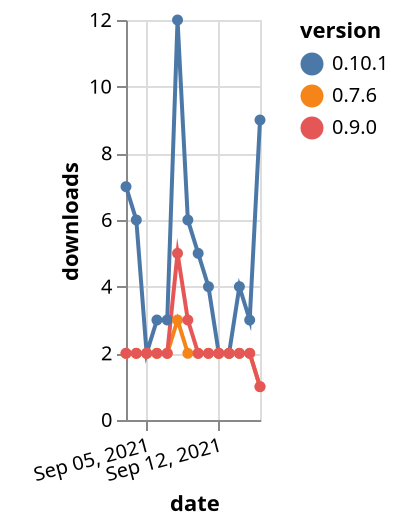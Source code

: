 {"$schema": "https://vega.github.io/schema/vega-lite/v5.json", "description": "A simple bar chart with embedded data.", "data": {"values": [{"date": "2021-09-03", "total": 14841, "delta": 7, "version": "0.10.1"}, {"date": "2021-09-04", "total": 14847, "delta": 6, "version": "0.10.1"}, {"date": "2021-09-05", "total": 14849, "delta": 2, "version": "0.10.1"}, {"date": "2021-09-06", "total": 14852, "delta": 3, "version": "0.10.1"}, {"date": "2021-09-07", "total": 14855, "delta": 3, "version": "0.10.1"}, {"date": "2021-09-08", "total": 14867, "delta": 12, "version": "0.10.1"}, {"date": "2021-09-09", "total": 14873, "delta": 6, "version": "0.10.1"}, {"date": "2021-09-10", "total": 14878, "delta": 5, "version": "0.10.1"}, {"date": "2021-09-11", "total": 14882, "delta": 4, "version": "0.10.1"}, {"date": "2021-09-12", "total": 14884, "delta": 2, "version": "0.10.1"}, {"date": "2021-09-13", "total": 14886, "delta": 2, "version": "0.10.1"}, {"date": "2021-09-14", "total": 14890, "delta": 4, "version": "0.10.1"}, {"date": "2021-09-15", "total": 14893, "delta": 3, "version": "0.10.1"}, {"date": "2021-09-16", "total": 14902, "delta": 9, "version": "0.10.1"}, {"date": "2021-09-03", "total": 2952, "delta": 2, "version": "0.7.6"}, {"date": "2021-09-04", "total": 2954, "delta": 2, "version": "0.7.6"}, {"date": "2021-09-05", "total": 2956, "delta": 2, "version": "0.7.6"}, {"date": "2021-09-06", "total": 2958, "delta": 2, "version": "0.7.6"}, {"date": "2021-09-07", "total": 2960, "delta": 2, "version": "0.7.6"}, {"date": "2021-09-08", "total": 2963, "delta": 3, "version": "0.7.6"}, {"date": "2021-09-09", "total": 2965, "delta": 2, "version": "0.7.6"}, {"date": "2021-09-10", "total": 2967, "delta": 2, "version": "0.7.6"}, {"date": "2021-09-11", "total": 2969, "delta": 2, "version": "0.7.6"}, {"date": "2021-09-12", "total": 2971, "delta": 2, "version": "0.7.6"}, {"date": "2021-09-13", "total": 2973, "delta": 2, "version": "0.7.6"}, {"date": "2021-09-14", "total": 2975, "delta": 2, "version": "0.7.6"}, {"date": "2021-09-15", "total": 2977, "delta": 2, "version": "0.7.6"}, {"date": "2021-09-16", "total": 2978, "delta": 1, "version": "0.7.6"}, {"date": "2021-09-03", "total": 6061, "delta": 2, "version": "0.9.0"}, {"date": "2021-09-04", "total": 6063, "delta": 2, "version": "0.9.0"}, {"date": "2021-09-05", "total": 6065, "delta": 2, "version": "0.9.0"}, {"date": "2021-09-06", "total": 6067, "delta": 2, "version": "0.9.0"}, {"date": "2021-09-07", "total": 6069, "delta": 2, "version": "0.9.0"}, {"date": "2021-09-08", "total": 6074, "delta": 5, "version": "0.9.0"}, {"date": "2021-09-09", "total": 6077, "delta": 3, "version": "0.9.0"}, {"date": "2021-09-10", "total": 6079, "delta": 2, "version": "0.9.0"}, {"date": "2021-09-11", "total": 6081, "delta": 2, "version": "0.9.0"}, {"date": "2021-09-12", "total": 6083, "delta": 2, "version": "0.9.0"}, {"date": "2021-09-13", "total": 6085, "delta": 2, "version": "0.9.0"}, {"date": "2021-09-14", "total": 6087, "delta": 2, "version": "0.9.0"}, {"date": "2021-09-15", "total": 6089, "delta": 2, "version": "0.9.0"}, {"date": "2021-09-16", "total": 6090, "delta": 1, "version": "0.9.0"}]}, "width": "container", "mark": {"type": "line", "point": {"filled": true}}, "encoding": {"x": {"field": "date", "type": "temporal", "timeUnit": "yearmonthdate", "title": "date", "axis": {"labelAngle": -15}}, "y": {"field": "delta", "type": "quantitative", "title": "downloads"}, "color": {"field": "version", "type": "nominal"}, "tooltip": {"field": "delta"}}}
